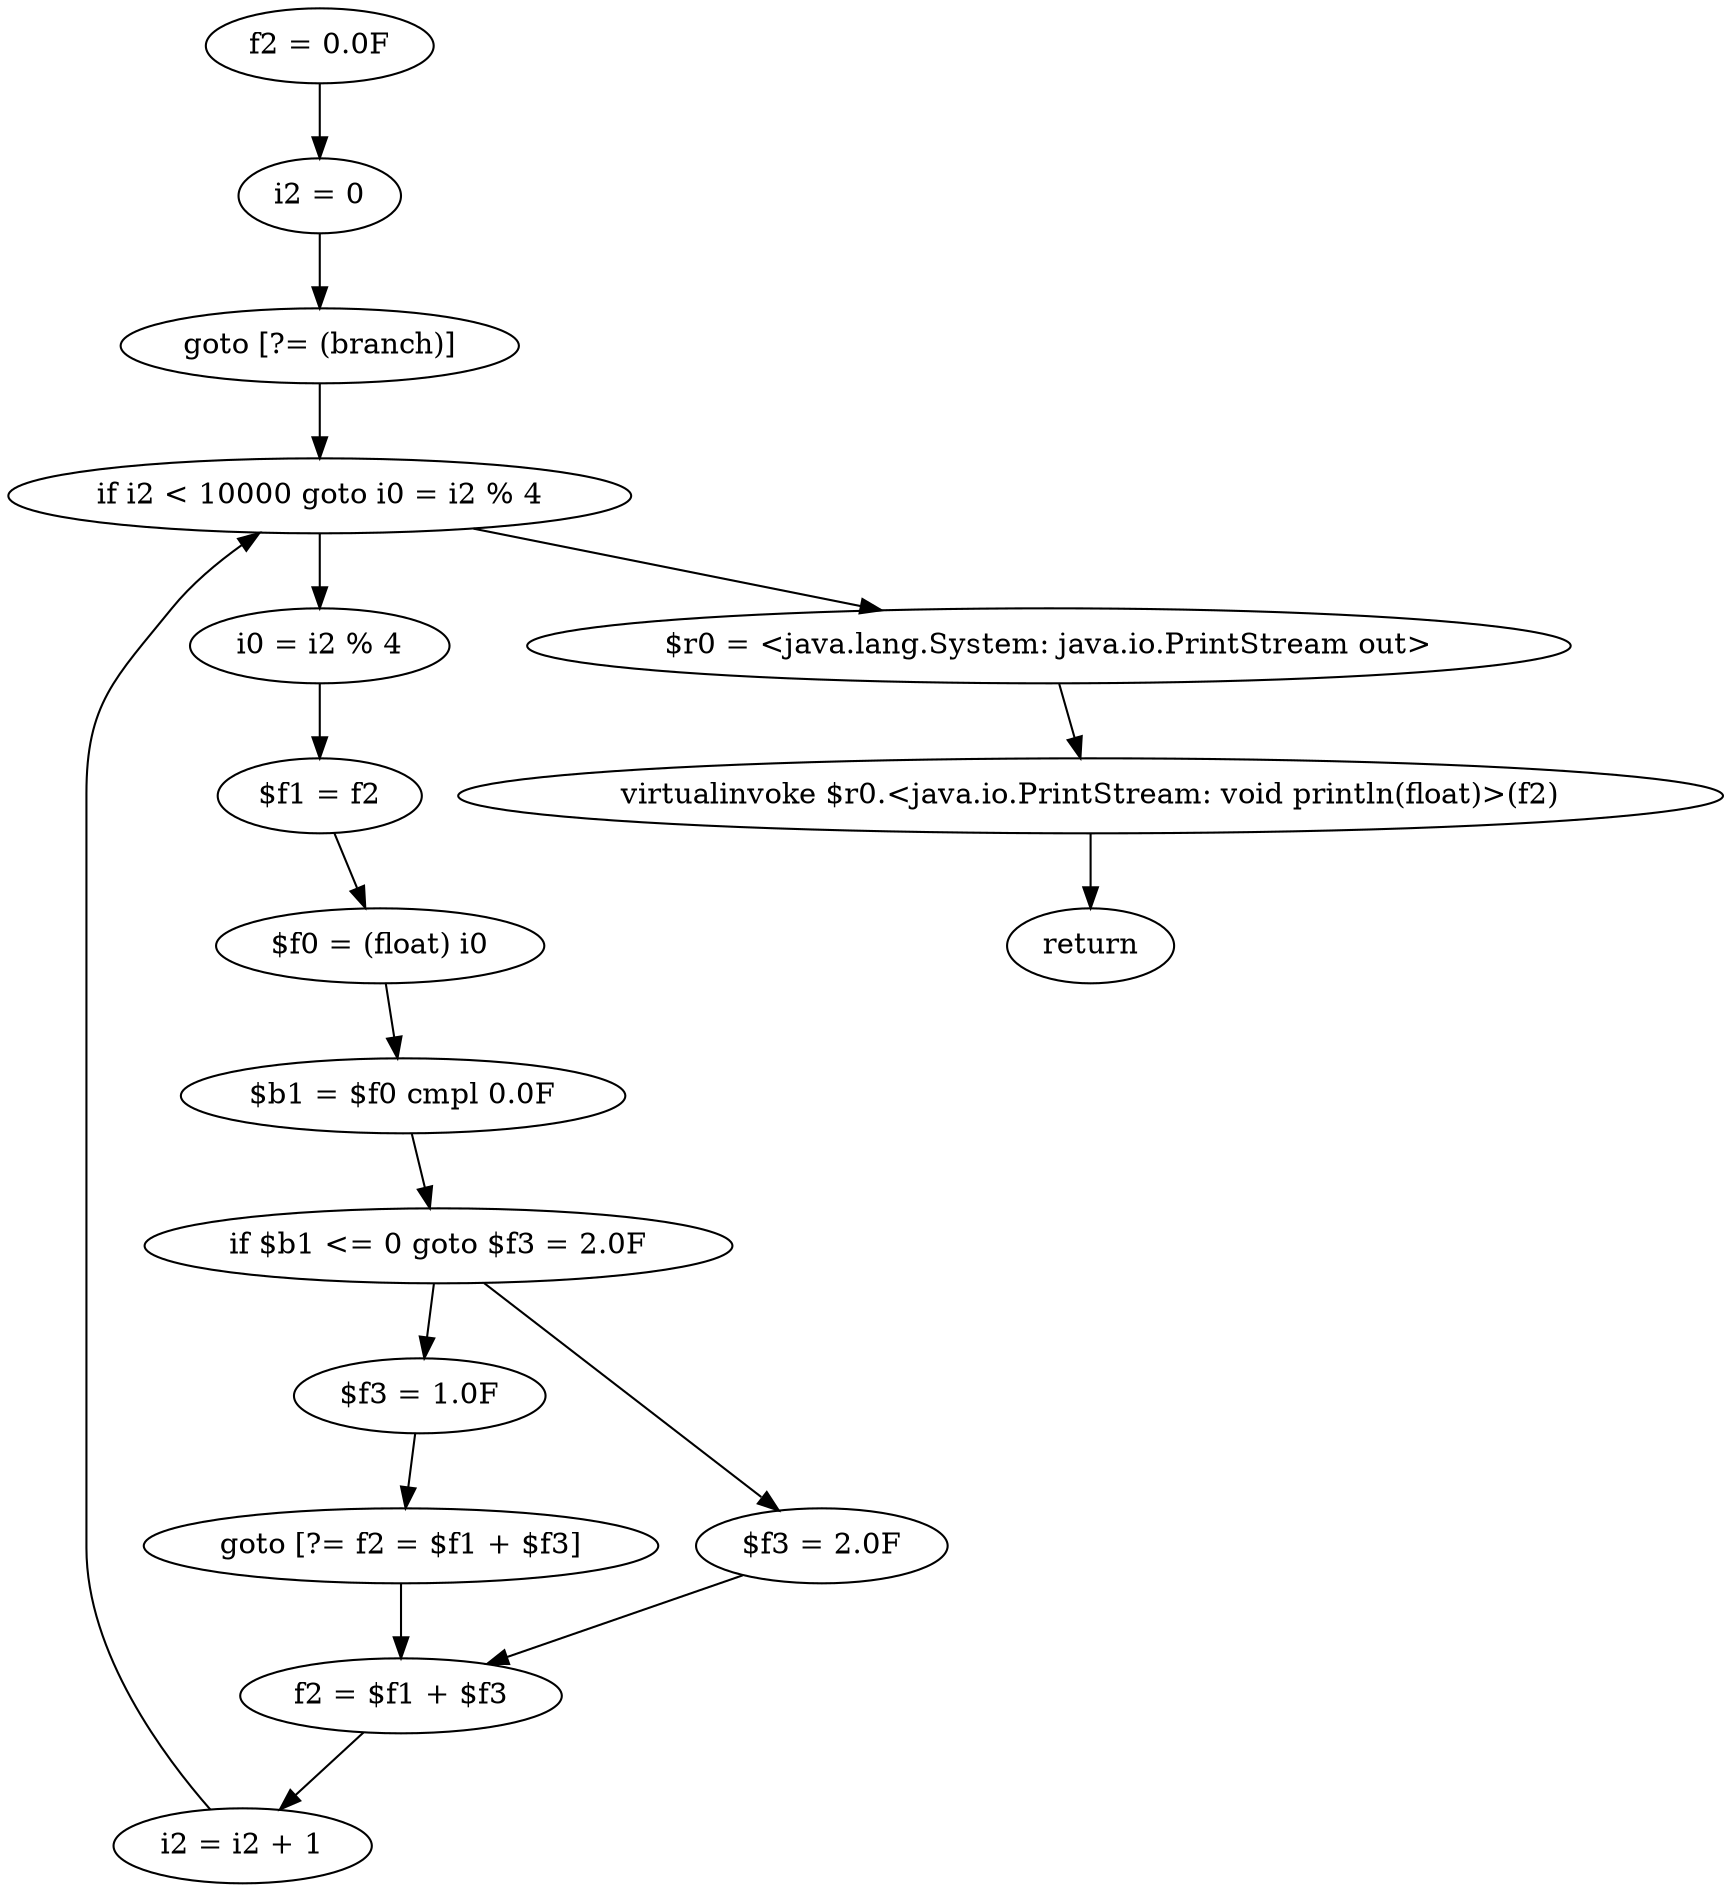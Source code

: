 digraph "unitGraph" {
    "f2 = 0.0F"
    "i2 = 0"
    "goto [?= (branch)]"
    "i0 = i2 % 4"
    "$f1 = f2"
    "$f0 = (float) i0"
    "$b1 = $f0 cmpl 0.0F"
    "if $b1 <= 0 goto $f3 = 2.0F"
    "$f3 = 1.0F"
    "goto [?= f2 = $f1 + $f3]"
    "$f3 = 2.0F"
    "f2 = $f1 + $f3"
    "i2 = i2 + 1"
    "if i2 < 10000 goto i0 = i2 % 4"
    "$r0 = <java.lang.System: java.io.PrintStream out>"
    "virtualinvoke $r0.<java.io.PrintStream: void println(float)>(f2)"
    "return"
    "f2 = 0.0F"->"i2 = 0";
    "i2 = 0"->"goto [?= (branch)]";
    "goto [?= (branch)]"->"if i2 < 10000 goto i0 = i2 % 4";
    "i0 = i2 % 4"->"$f1 = f2";
    "$f1 = f2"->"$f0 = (float) i0";
    "$f0 = (float) i0"->"$b1 = $f0 cmpl 0.0F";
    "$b1 = $f0 cmpl 0.0F"->"if $b1 <= 0 goto $f3 = 2.0F";
    "if $b1 <= 0 goto $f3 = 2.0F"->"$f3 = 1.0F";
    "if $b1 <= 0 goto $f3 = 2.0F"->"$f3 = 2.0F";
    "$f3 = 1.0F"->"goto [?= f2 = $f1 + $f3]";
    "goto [?= f2 = $f1 + $f3]"->"f2 = $f1 + $f3";
    "$f3 = 2.0F"->"f2 = $f1 + $f3";
    "f2 = $f1 + $f3"->"i2 = i2 + 1";
    "i2 = i2 + 1"->"if i2 < 10000 goto i0 = i2 % 4";
    "if i2 < 10000 goto i0 = i2 % 4"->"$r0 = <java.lang.System: java.io.PrintStream out>";
    "if i2 < 10000 goto i0 = i2 % 4"->"i0 = i2 % 4";
    "$r0 = <java.lang.System: java.io.PrintStream out>"->"virtualinvoke $r0.<java.io.PrintStream: void println(float)>(f2)";
    "virtualinvoke $r0.<java.io.PrintStream: void println(float)>(f2)"->"return";
}
